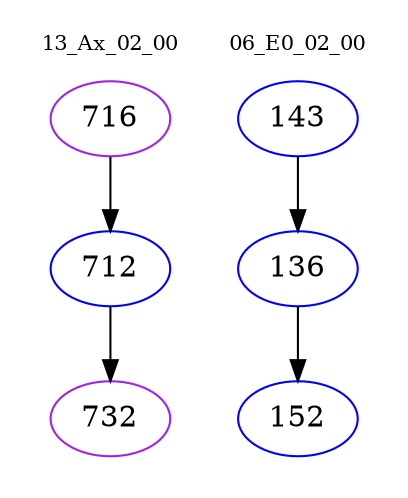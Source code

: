 digraph{
subgraph cluster_0 {
color = white
label = "13_Ax_02_00";
fontsize=10;
T0_716 [label="716", color="purple"]
T0_716 -> T0_712 [color="black"]
T0_712 [label="712", color="blue"]
T0_712 -> T0_732 [color="black"]
T0_732 [label="732", color="purple"]
}
subgraph cluster_1 {
color = white
label = "06_E0_02_00";
fontsize=10;
T1_143 [label="143", color="blue"]
T1_143 -> T1_136 [color="black"]
T1_136 [label="136", color="blue"]
T1_136 -> T1_152 [color="black"]
T1_152 [label="152", color="blue"]
}
}
